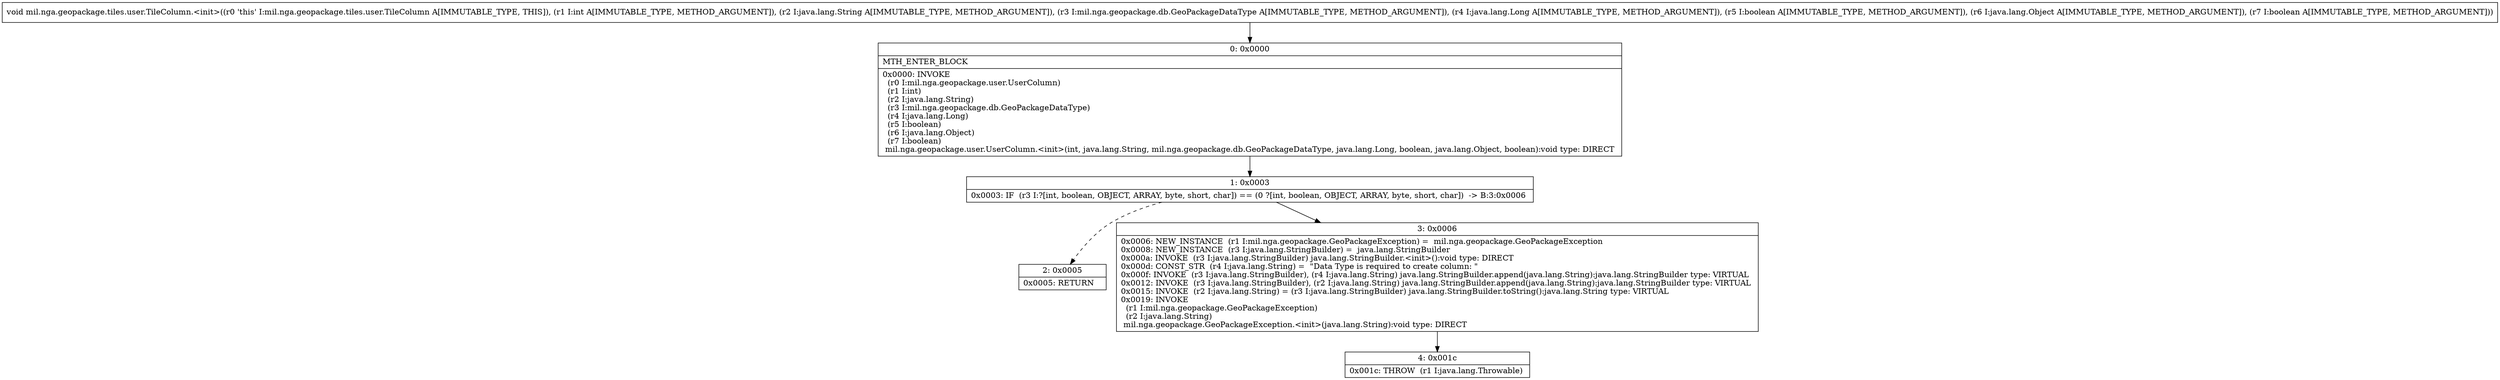 digraph "CFG formil.nga.geopackage.tiles.user.TileColumn.\<init\>(ILjava\/lang\/String;Lmil\/nga\/geopackage\/db\/GeoPackageDataType;Ljava\/lang\/Long;ZLjava\/lang\/Object;Z)V" {
Node_0 [shape=record,label="{0\:\ 0x0000|MTH_ENTER_BLOCK\l|0x0000: INVOKE  \l  (r0 I:mil.nga.geopackage.user.UserColumn)\l  (r1 I:int)\l  (r2 I:java.lang.String)\l  (r3 I:mil.nga.geopackage.db.GeoPackageDataType)\l  (r4 I:java.lang.Long)\l  (r5 I:boolean)\l  (r6 I:java.lang.Object)\l  (r7 I:boolean)\l mil.nga.geopackage.user.UserColumn.\<init\>(int, java.lang.String, mil.nga.geopackage.db.GeoPackageDataType, java.lang.Long, boolean, java.lang.Object, boolean):void type: DIRECT \l}"];
Node_1 [shape=record,label="{1\:\ 0x0003|0x0003: IF  (r3 I:?[int, boolean, OBJECT, ARRAY, byte, short, char]) == (0 ?[int, boolean, OBJECT, ARRAY, byte, short, char])  \-\> B:3:0x0006 \l}"];
Node_2 [shape=record,label="{2\:\ 0x0005|0x0005: RETURN   \l}"];
Node_3 [shape=record,label="{3\:\ 0x0006|0x0006: NEW_INSTANCE  (r1 I:mil.nga.geopackage.GeoPackageException) =  mil.nga.geopackage.GeoPackageException \l0x0008: NEW_INSTANCE  (r3 I:java.lang.StringBuilder) =  java.lang.StringBuilder \l0x000a: INVOKE  (r3 I:java.lang.StringBuilder) java.lang.StringBuilder.\<init\>():void type: DIRECT \l0x000d: CONST_STR  (r4 I:java.lang.String) =  \"Data Type is required to create column: \" \l0x000f: INVOKE  (r3 I:java.lang.StringBuilder), (r4 I:java.lang.String) java.lang.StringBuilder.append(java.lang.String):java.lang.StringBuilder type: VIRTUAL \l0x0012: INVOKE  (r3 I:java.lang.StringBuilder), (r2 I:java.lang.String) java.lang.StringBuilder.append(java.lang.String):java.lang.StringBuilder type: VIRTUAL \l0x0015: INVOKE  (r2 I:java.lang.String) = (r3 I:java.lang.StringBuilder) java.lang.StringBuilder.toString():java.lang.String type: VIRTUAL \l0x0019: INVOKE  \l  (r1 I:mil.nga.geopackage.GeoPackageException)\l  (r2 I:java.lang.String)\l mil.nga.geopackage.GeoPackageException.\<init\>(java.lang.String):void type: DIRECT \l}"];
Node_4 [shape=record,label="{4\:\ 0x001c|0x001c: THROW  (r1 I:java.lang.Throwable) \l}"];
MethodNode[shape=record,label="{void mil.nga.geopackage.tiles.user.TileColumn.\<init\>((r0 'this' I:mil.nga.geopackage.tiles.user.TileColumn A[IMMUTABLE_TYPE, THIS]), (r1 I:int A[IMMUTABLE_TYPE, METHOD_ARGUMENT]), (r2 I:java.lang.String A[IMMUTABLE_TYPE, METHOD_ARGUMENT]), (r3 I:mil.nga.geopackage.db.GeoPackageDataType A[IMMUTABLE_TYPE, METHOD_ARGUMENT]), (r4 I:java.lang.Long A[IMMUTABLE_TYPE, METHOD_ARGUMENT]), (r5 I:boolean A[IMMUTABLE_TYPE, METHOD_ARGUMENT]), (r6 I:java.lang.Object A[IMMUTABLE_TYPE, METHOD_ARGUMENT]), (r7 I:boolean A[IMMUTABLE_TYPE, METHOD_ARGUMENT])) }"];
MethodNode -> Node_0;
Node_0 -> Node_1;
Node_1 -> Node_2[style=dashed];
Node_1 -> Node_3;
Node_3 -> Node_4;
}

